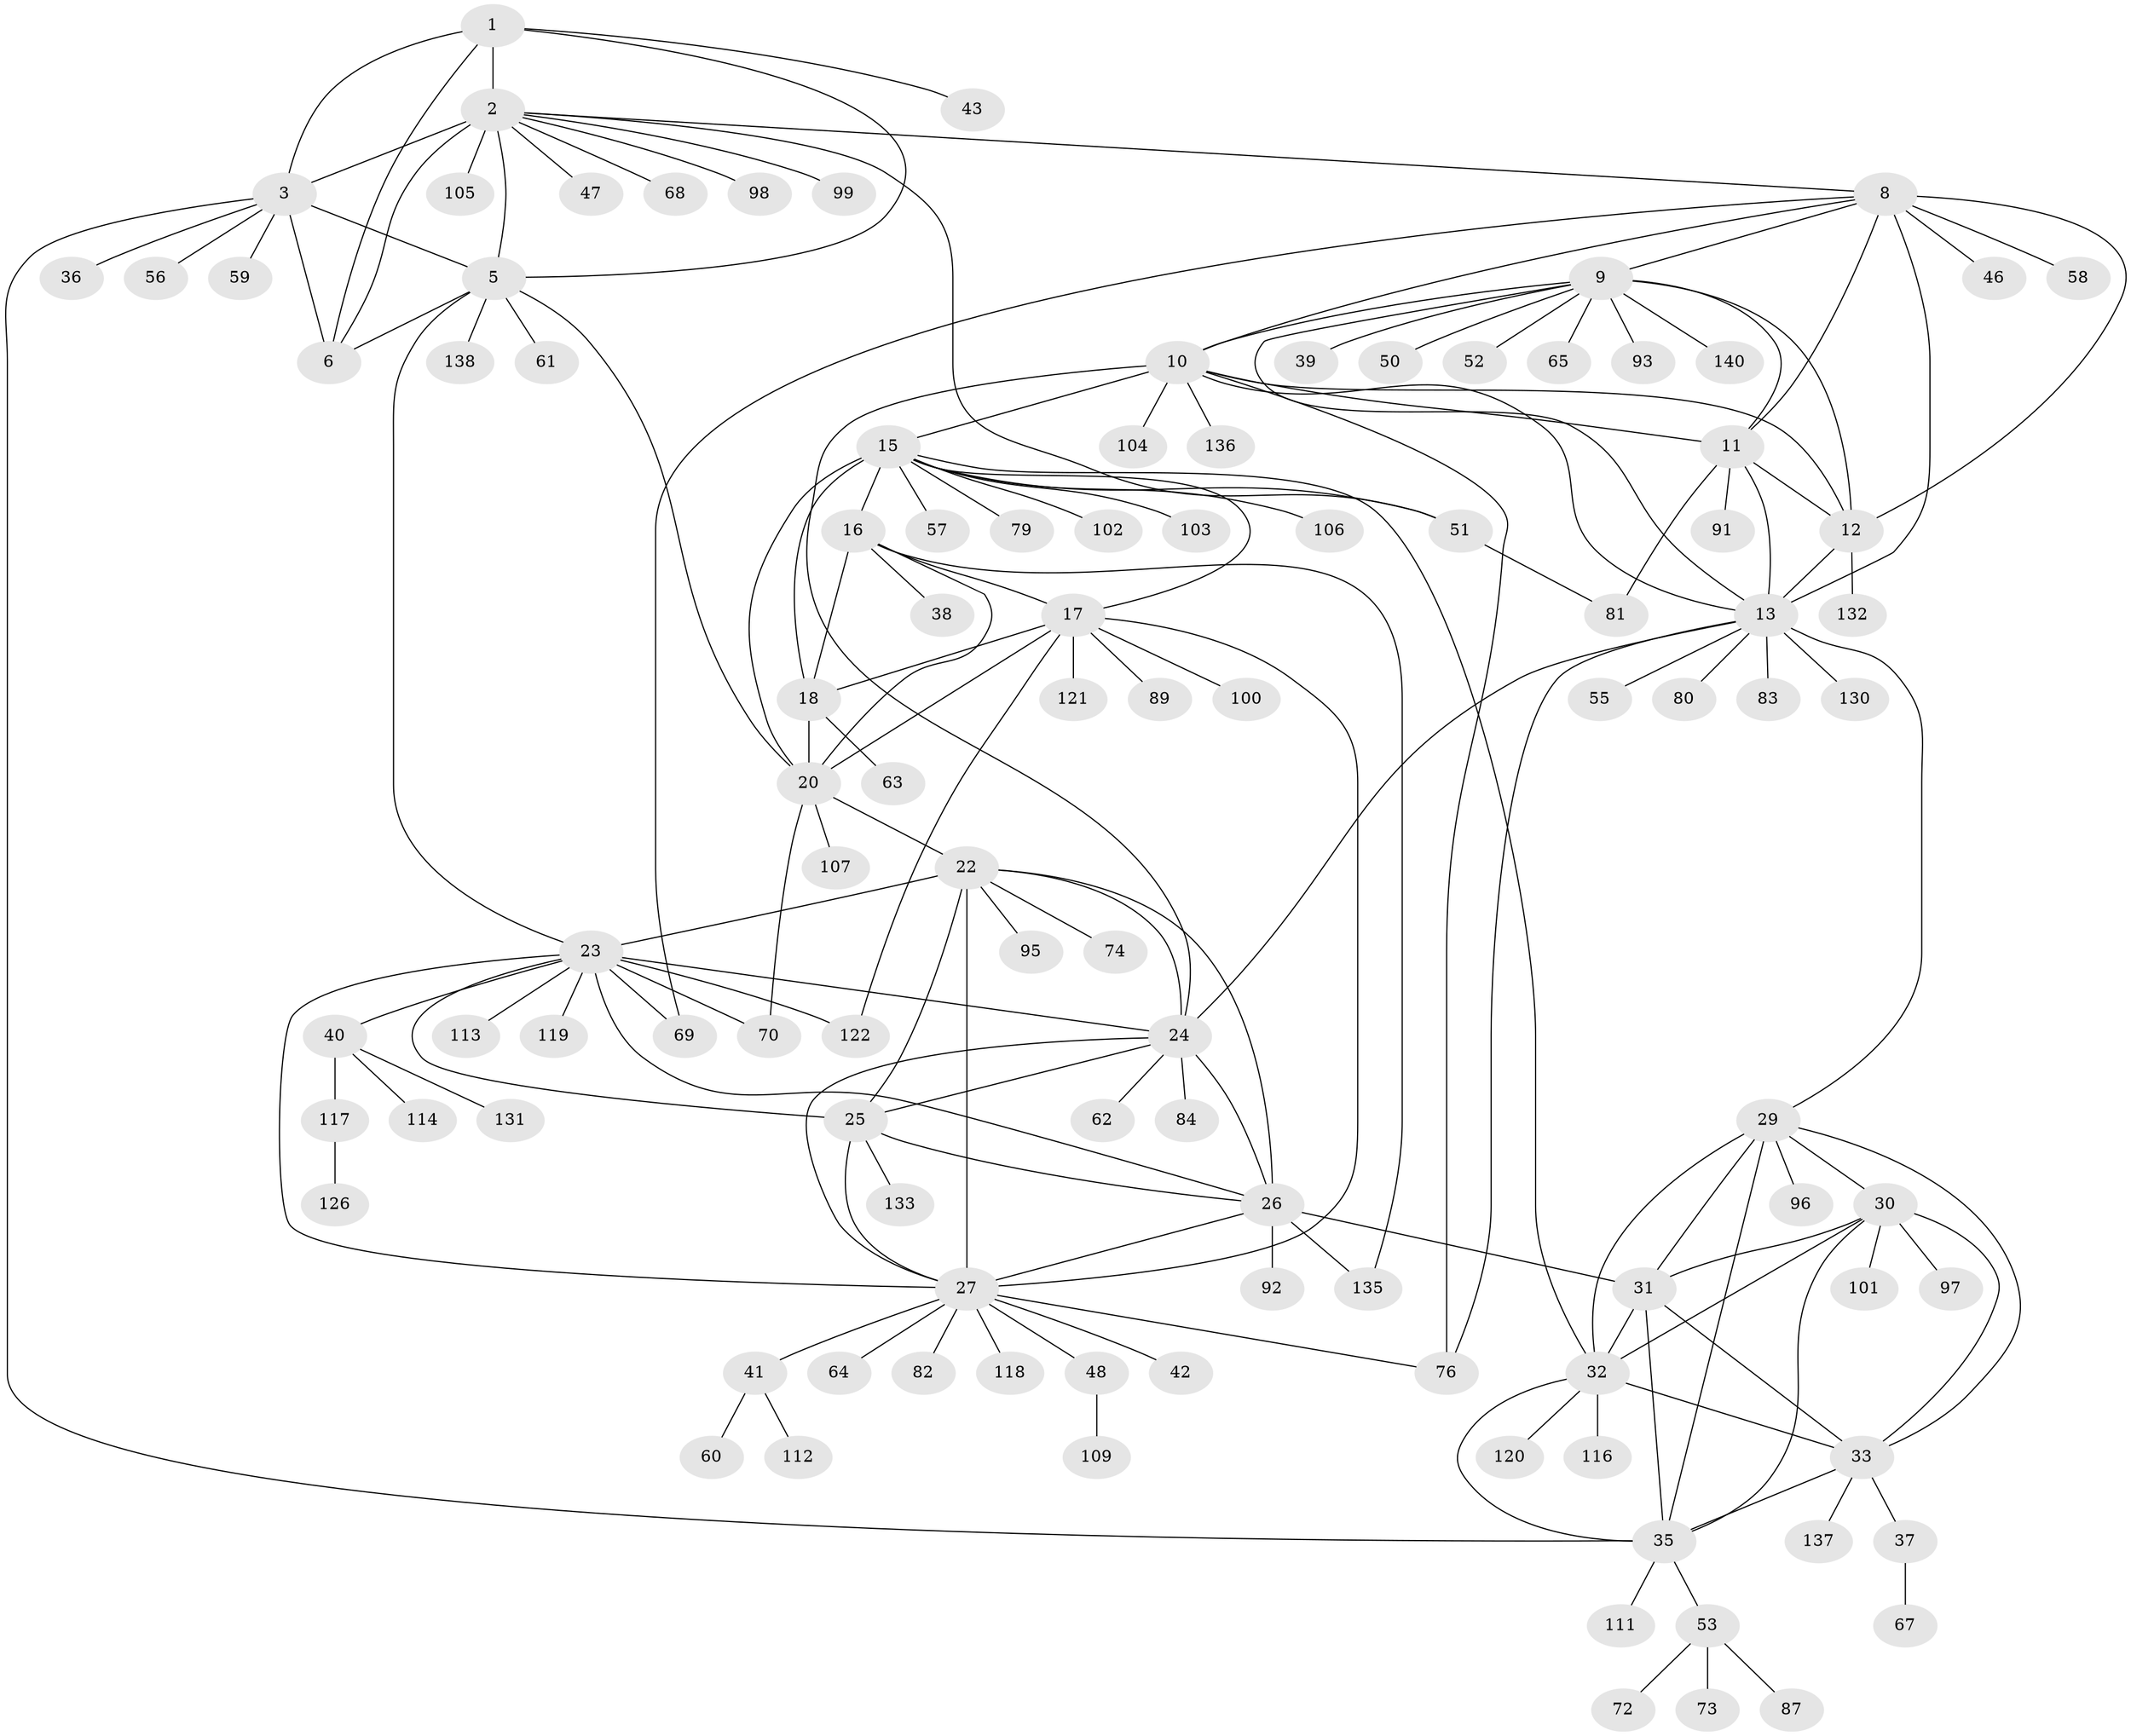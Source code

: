 // original degree distribution, {8: 0.05714285714285714, 11: 0.014285714285714285, 9: 0.05, 6: 0.02142857142857143, 7: 0.03571428571428571, 13: 0.014285714285714285, 12: 0.02142857142857143, 14: 0.007142857142857143, 10: 0.02142857142857143, 15: 0.007142857142857143, 1: 0.5857142857142857, 2: 0.12142857142857143, 5: 0.007142857142857143, 4: 0.007142857142857143, 3: 0.02857142857142857}
// Generated by graph-tools (version 1.1) at 2025/11/02/27/25 16:11:33]
// undirected, 108 vertices, 165 edges
graph export_dot {
graph [start="1"]
  node [color=gray90,style=filled];
  1 [super="+49"];
  2 [super="+4"];
  3 [super="+7"];
  5 [super="+90"];
  6;
  8 [super="+14"];
  9 [super="+54"];
  10 [super="+129"];
  11 [super="+85"];
  12;
  13 [super="+127"];
  15 [super="+21"];
  16 [super="+78"];
  17 [super="+108"];
  18 [super="+19"];
  20 [super="+77"];
  22 [super="+28"];
  23 [super="+44"];
  24 [super="+115"];
  25 [super="+110"];
  26 [super="+139"];
  27 [super="+86"];
  29 [super="+45"];
  30 [super="+88"];
  31 [super="+34"];
  32 [super="+128"];
  33 [super="+66"];
  35;
  36;
  37;
  38 [super="+123"];
  39;
  40 [super="+125"];
  41 [super="+75"];
  42;
  43 [super="+94"];
  46;
  47;
  48;
  50;
  51;
  52;
  53 [super="+71"];
  55;
  56;
  57;
  58;
  59;
  60;
  61;
  62;
  63;
  64;
  65;
  67;
  68;
  69;
  70;
  72;
  73;
  74;
  76 [super="+124"];
  79;
  80;
  81;
  82;
  83;
  84;
  87;
  89;
  91 [super="+134"];
  92;
  93;
  95;
  96;
  97;
  98;
  99;
  100;
  101;
  102;
  103;
  104;
  105;
  106;
  107;
  109;
  111;
  112;
  113;
  114;
  116;
  117;
  118;
  119;
  120;
  121;
  122;
  126;
  130;
  131;
  132;
  133;
  135;
  136;
  137;
  138;
  140;
  1 -- 2 [weight=2];
  1 -- 3 [weight=2];
  1 -- 5;
  1 -- 6;
  1 -- 43;
  2 -- 3 [weight=4];
  2 -- 5 [weight=2];
  2 -- 6 [weight=2];
  2 -- 47;
  2 -- 51;
  2 -- 68;
  2 -- 105;
  2 -- 8;
  2 -- 98;
  2 -- 99;
  3 -- 5 [weight=2];
  3 -- 6 [weight=2];
  3 -- 35;
  3 -- 36;
  3 -- 59;
  3 -- 56;
  5 -- 6;
  5 -- 20;
  5 -- 23;
  5 -- 61;
  5 -- 138;
  8 -- 9 [weight=2];
  8 -- 10 [weight=2];
  8 -- 11 [weight=2];
  8 -- 12 [weight=2];
  8 -- 13 [weight=2];
  8 -- 46;
  8 -- 69;
  8 -- 58;
  9 -- 10;
  9 -- 11;
  9 -- 12;
  9 -- 13;
  9 -- 39;
  9 -- 50;
  9 -- 52;
  9 -- 65;
  9 -- 93;
  9 -- 140;
  10 -- 11;
  10 -- 12;
  10 -- 13;
  10 -- 15;
  10 -- 24;
  10 -- 76;
  10 -- 104;
  10 -- 136;
  11 -- 12;
  11 -- 13;
  11 -- 81;
  11 -- 91;
  12 -- 13;
  12 -- 132;
  13 -- 29;
  13 -- 55;
  13 -- 80;
  13 -- 83;
  13 -- 130;
  13 -- 24;
  13 -- 76;
  15 -- 16 [weight=2];
  15 -- 17 [weight=2];
  15 -- 18 [weight=4];
  15 -- 20 [weight=2];
  15 -- 32;
  15 -- 79;
  15 -- 102;
  15 -- 103;
  15 -- 106;
  15 -- 51;
  15 -- 57;
  16 -- 17;
  16 -- 18 [weight=2];
  16 -- 20;
  16 -- 38;
  16 -- 135;
  17 -- 18 [weight=2];
  17 -- 20;
  17 -- 27;
  17 -- 89;
  17 -- 100;
  17 -- 121;
  17 -- 122;
  18 -- 20 [weight=2];
  18 -- 63;
  20 -- 70;
  20 -- 107;
  20 -- 22;
  22 -- 23 [weight=2];
  22 -- 24 [weight=2];
  22 -- 25 [weight=2];
  22 -- 26 [weight=2];
  22 -- 27 [weight=2];
  22 -- 95;
  22 -- 74;
  23 -- 24;
  23 -- 25;
  23 -- 26;
  23 -- 27;
  23 -- 40;
  23 -- 69;
  23 -- 70;
  23 -- 113;
  23 -- 122;
  23 -- 119;
  24 -- 25;
  24 -- 26;
  24 -- 27;
  24 -- 62;
  24 -- 84;
  25 -- 26;
  25 -- 27;
  25 -- 133;
  26 -- 27;
  26 -- 31;
  26 -- 92;
  26 -- 135;
  27 -- 41;
  27 -- 42;
  27 -- 48;
  27 -- 64;
  27 -- 76;
  27 -- 82;
  27 -- 118;
  29 -- 30;
  29 -- 31 [weight=2];
  29 -- 32;
  29 -- 33;
  29 -- 35;
  29 -- 96;
  30 -- 31 [weight=2];
  30 -- 32;
  30 -- 33;
  30 -- 35;
  30 -- 97;
  30 -- 101;
  31 -- 32 [weight=2];
  31 -- 33 [weight=2];
  31 -- 35 [weight=2];
  32 -- 33;
  32 -- 35;
  32 -- 116;
  32 -- 120;
  33 -- 35;
  33 -- 37;
  33 -- 137;
  35 -- 53;
  35 -- 111;
  37 -- 67;
  40 -- 114;
  40 -- 117;
  40 -- 131;
  41 -- 60;
  41 -- 112;
  48 -- 109;
  51 -- 81;
  53 -- 73;
  53 -- 72;
  53 -- 87;
  117 -- 126;
}
